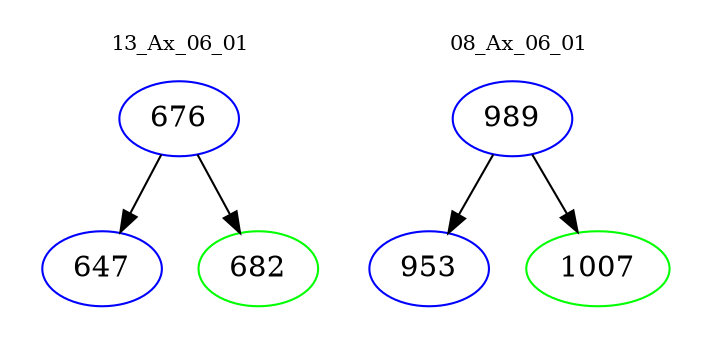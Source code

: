 digraph{
subgraph cluster_0 {
color = white
label = "13_Ax_06_01";
fontsize=10;
T0_676 [label="676", color="blue"]
T0_676 -> T0_647 [color="black"]
T0_647 [label="647", color="blue"]
T0_676 -> T0_682 [color="black"]
T0_682 [label="682", color="green"]
}
subgraph cluster_1 {
color = white
label = "08_Ax_06_01";
fontsize=10;
T1_989 [label="989", color="blue"]
T1_989 -> T1_953 [color="black"]
T1_953 [label="953", color="blue"]
T1_989 -> T1_1007 [color="black"]
T1_1007 [label="1007", color="green"]
}
}
